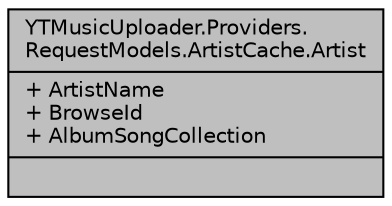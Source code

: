 digraph "YTMusicUploader.Providers.RequestModels.ArtistCache.Artist"
{
 // LATEX_PDF_SIZE
  edge [fontname="Helvetica",fontsize="10",labelfontname="Helvetica",labelfontsize="10"];
  node [fontname="Helvetica",fontsize="10",shape=record];
  Node1 [label="{YTMusicUploader.Providers.\lRequestModels.ArtistCache.Artist\n|+ ArtistName\l+ BrowseId\l+ AlbumSongCollection\l|}",height=0.2,width=0.4,color="black", fillcolor="grey75", style="filled", fontcolor="black",tooltip=" "];
}
